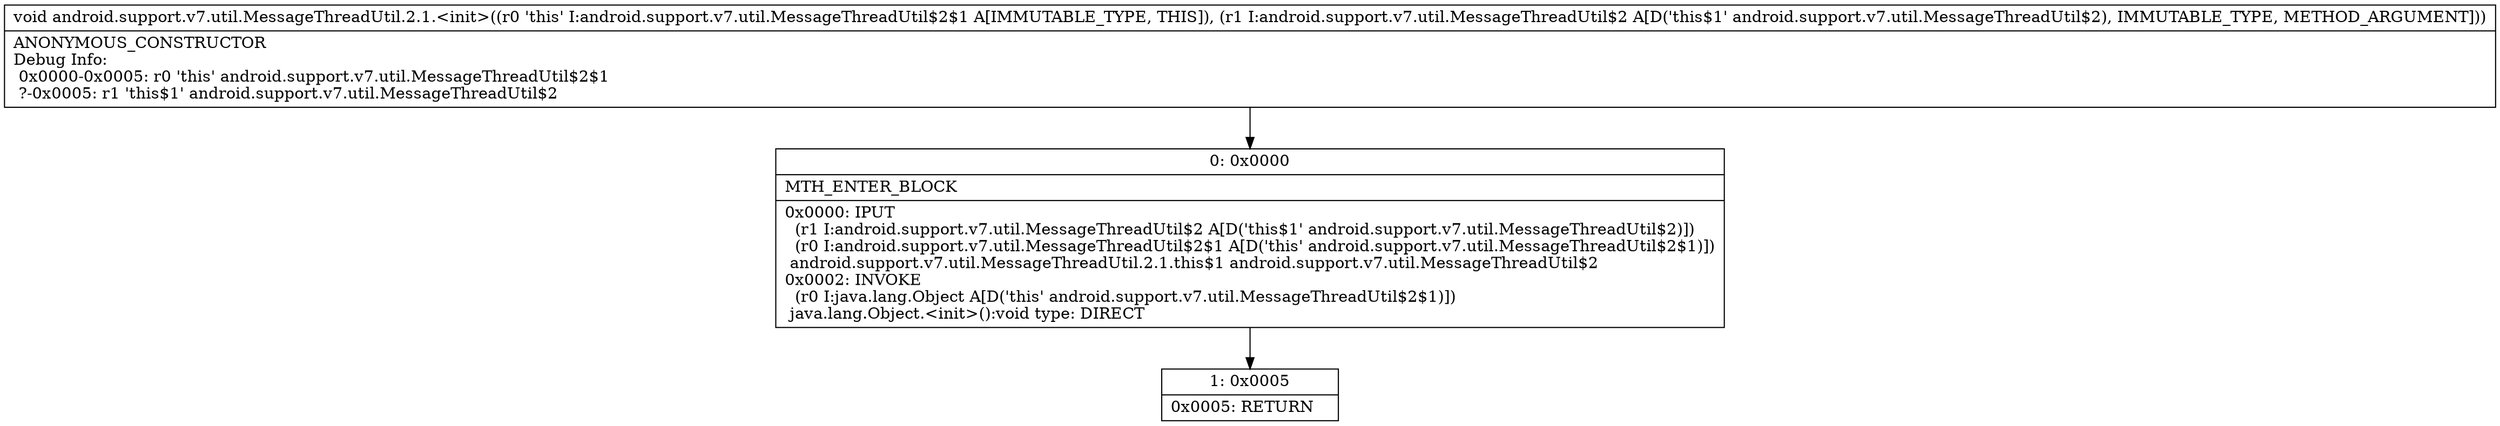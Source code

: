 digraph "CFG forandroid.support.v7.util.MessageThreadUtil.2.1.\<init\>(Landroid\/support\/v7\/util\/MessageThreadUtil$2;)V" {
Node_0 [shape=record,label="{0\:\ 0x0000|MTH_ENTER_BLOCK\l|0x0000: IPUT  \l  (r1 I:android.support.v7.util.MessageThreadUtil$2 A[D('this$1' android.support.v7.util.MessageThreadUtil$2)])\l  (r0 I:android.support.v7.util.MessageThreadUtil$2$1 A[D('this' android.support.v7.util.MessageThreadUtil$2$1)])\l android.support.v7.util.MessageThreadUtil.2.1.this$1 android.support.v7.util.MessageThreadUtil$2 \l0x0002: INVOKE  \l  (r0 I:java.lang.Object A[D('this' android.support.v7.util.MessageThreadUtil$2$1)])\l java.lang.Object.\<init\>():void type: DIRECT \l}"];
Node_1 [shape=record,label="{1\:\ 0x0005|0x0005: RETURN   \l}"];
MethodNode[shape=record,label="{void android.support.v7.util.MessageThreadUtil.2.1.\<init\>((r0 'this' I:android.support.v7.util.MessageThreadUtil$2$1 A[IMMUTABLE_TYPE, THIS]), (r1 I:android.support.v7.util.MessageThreadUtil$2 A[D('this$1' android.support.v7.util.MessageThreadUtil$2), IMMUTABLE_TYPE, METHOD_ARGUMENT]))  | ANONYMOUS_CONSTRUCTOR\lDebug Info:\l  0x0000\-0x0005: r0 'this' android.support.v7.util.MessageThreadUtil$2$1\l  ?\-0x0005: r1 'this$1' android.support.v7.util.MessageThreadUtil$2\l}"];
MethodNode -> Node_0;
Node_0 -> Node_1;
}

